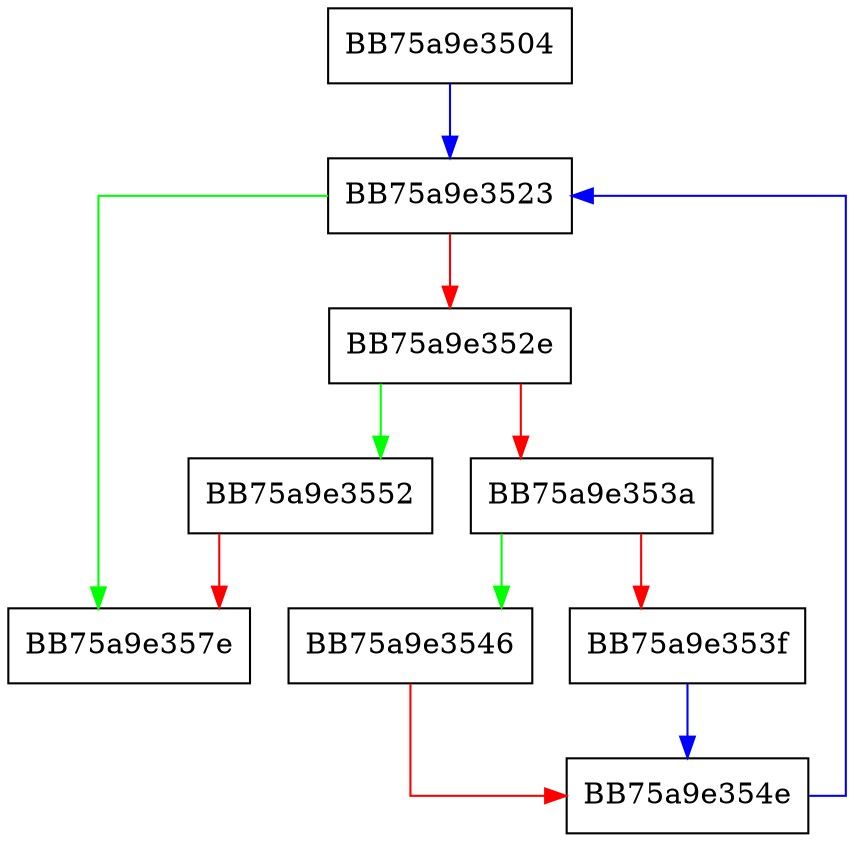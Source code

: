 digraph get_file_mapping_size {
  node [shape="box"];
  graph [splines=ortho];
  BB75a9e3504 -> BB75a9e3523 [color="blue"];
  BB75a9e3523 -> BB75a9e357e [color="green"];
  BB75a9e3523 -> BB75a9e352e [color="red"];
  BB75a9e352e -> BB75a9e3552 [color="green"];
  BB75a9e352e -> BB75a9e353a [color="red"];
  BB75a9e353a -> BB75a9e3546 [color="green"];
  BB75a9e353a -> BB75a9e353f [color="red"];
  BB75a9e353f -> BB75a9e354e [color="blue"];
  BB75a9e3546 -> BB75a9e354e [color="red"];
  BB75a9e354e -> BB75a9e3523 [color="blue"];
  BB75a9e3552 -> BB75a9e357e [color="red"];
}